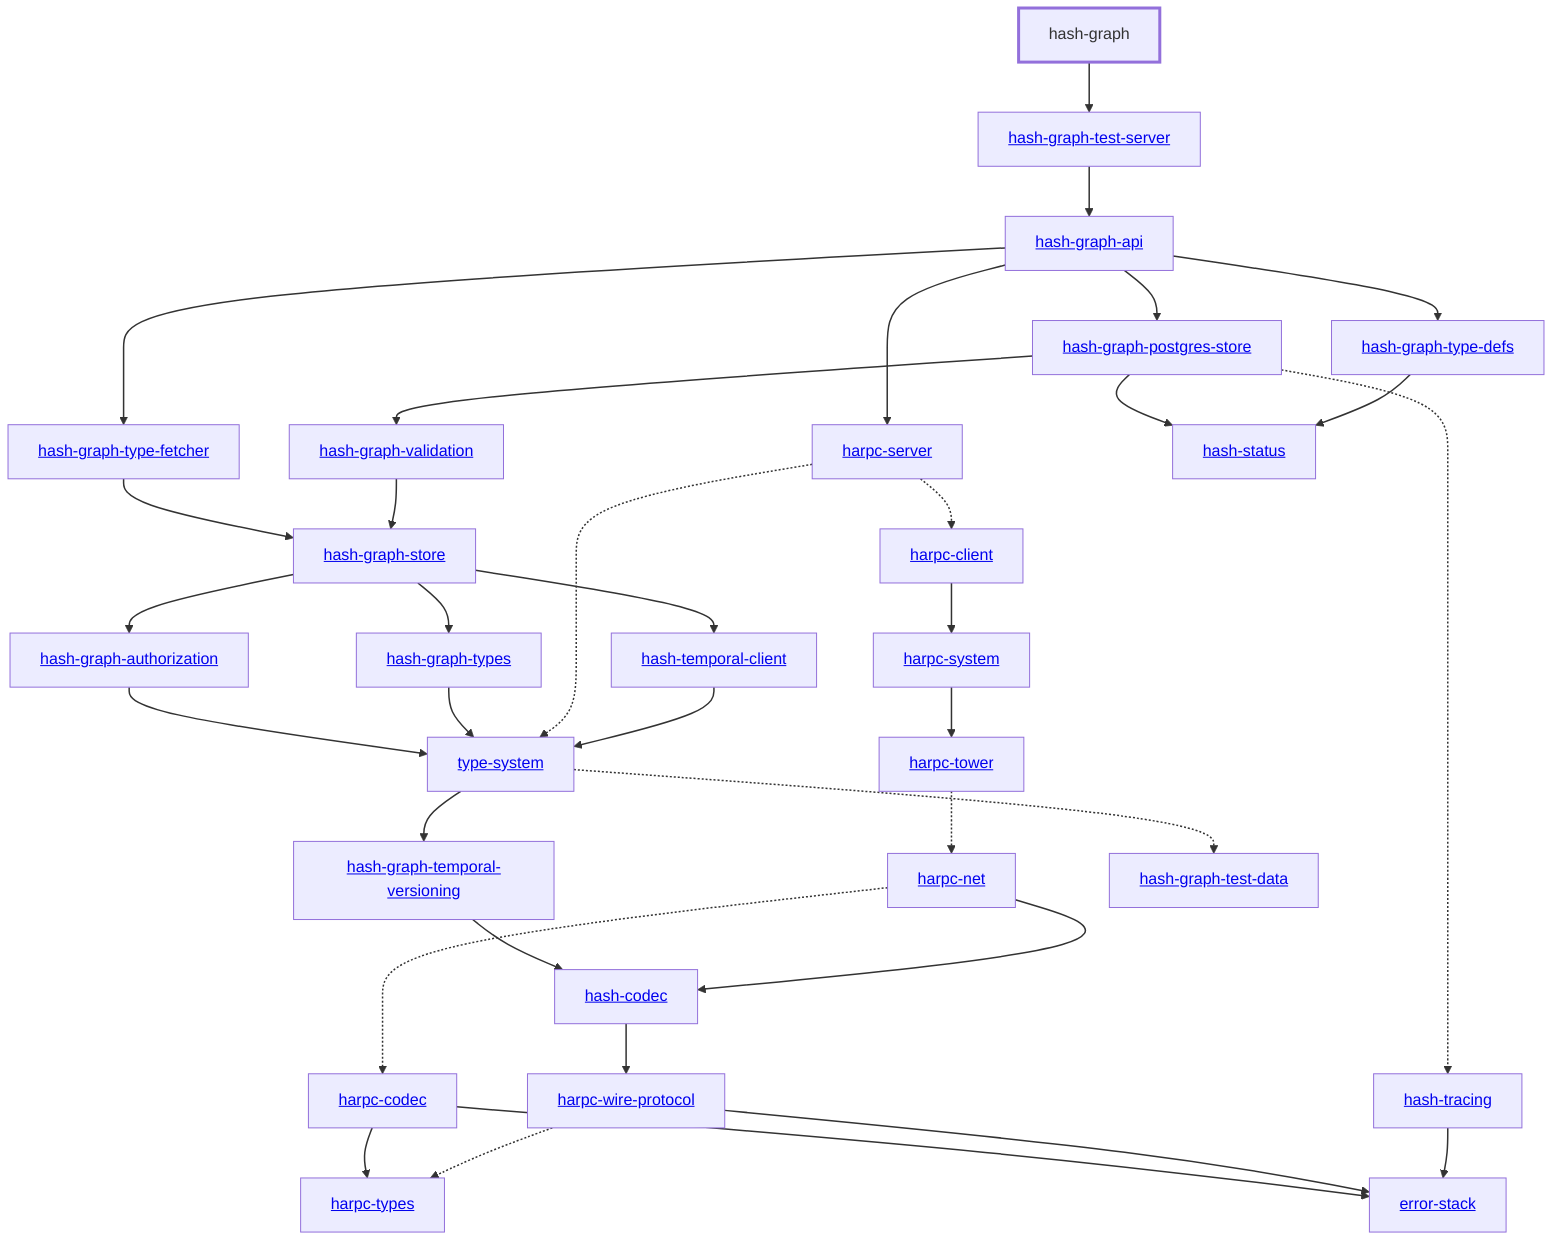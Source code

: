 graph TD
    linkStyle default stroke-width:1.5px
    classDef default stroke-width:1px
    classDef root stroke-width:3px
    classDef dev stroke-width:1px
    classDef build stroke-width:1px
    %% Legend
    %% --> : Normal dependency
    %% -.-> : Dev dependency
    %% ---> : Build dependency
    0[hash-graph]
    class 0 root
    8[<a href="../hash_graph_test_server">hash-graph-test-server</a>]
    3[<a href="../hash_graph_api">hash-graph-api</a>]
    5[<a href="../hash_graph_postgres_store">hash-graph-postgres-store</a>]
    23[<a href="../hash_tracing">hash-tracing</a>]
    10[<a href="../hash_graph_type_fetcher">hash-graph-type-fetcher</a>]
    12[<a href="../hash_graph_validation">hash-graph-validation</a>]
    6[<a href="../hash_graph_store">hash-graph-store</a>]
    22[<a href="../hash_temporal_client">hash-temporal-client</a>]
    4[<a href="../hash_graph_authorization">hash-graph-authorization</a>]
    16[<a href="../harpc_server">harpc-server</a>]
    13[<a href="../harpc_client">harpc-client</a>]
    17[<a href="../harpc_system">harpc-system</a>]
    18[<a href="../harpc_tower">harpc-tower</a>]
    15[<a href="../harpc_net">harpc-net</a>]
    14[<a href="../harpc_codec">harpc-codec</a>]
    11[<a href="../hash_graph_types">hash-graph-types</a>]
    1[<a href="../type_system">type-system</a>]
    7[<a href="../hash_graph_temporal_versioning">hash-graph-temporal-versioning</a>]
    2[<a href="../hash_codec">hash-codec</a>]
    20[<a href="../harpc_wire_protocol">harpc-wire-protocol</a>]
    24[<a href="../error_stack">error-stack</a>]
    9[<a href="../hash_graph_type_defs">hash-graph-type-defs</a>]
    19[<a href="../harpc_types">harpc-types</a>]
    25[<a href="../hash_graph_test_data">hash-graph-test-data</a>]
    21[<a href="../hash_status">hash-status</a>]
    0 --> 8
    1 --> 7
    1 -.-> 25
    2 --> 20
    3 --> 5
    3 --> 9
    3 --> 10
    3 --> 16
    4 --> 1
    5 --> 12
    5 --> 21
    5 -.-> 23
    6 --> 4
    6 --> 11
    6 --> 22
    7 --> 2
    8 --> 3
    9 --> 21
    10 --> 6
    11 --> 1
    12 --> 6
    13 --> 17
    14 --> 19
    14 --> 24
    15 --> 2
    15 -.-> 14
    16 -.-> 1
    16 -.-> 13
    17 --> 18
    18 -.-> 15
    20 -.-> 19
    20 --> 24
    22 --> 1
    23 --> 24